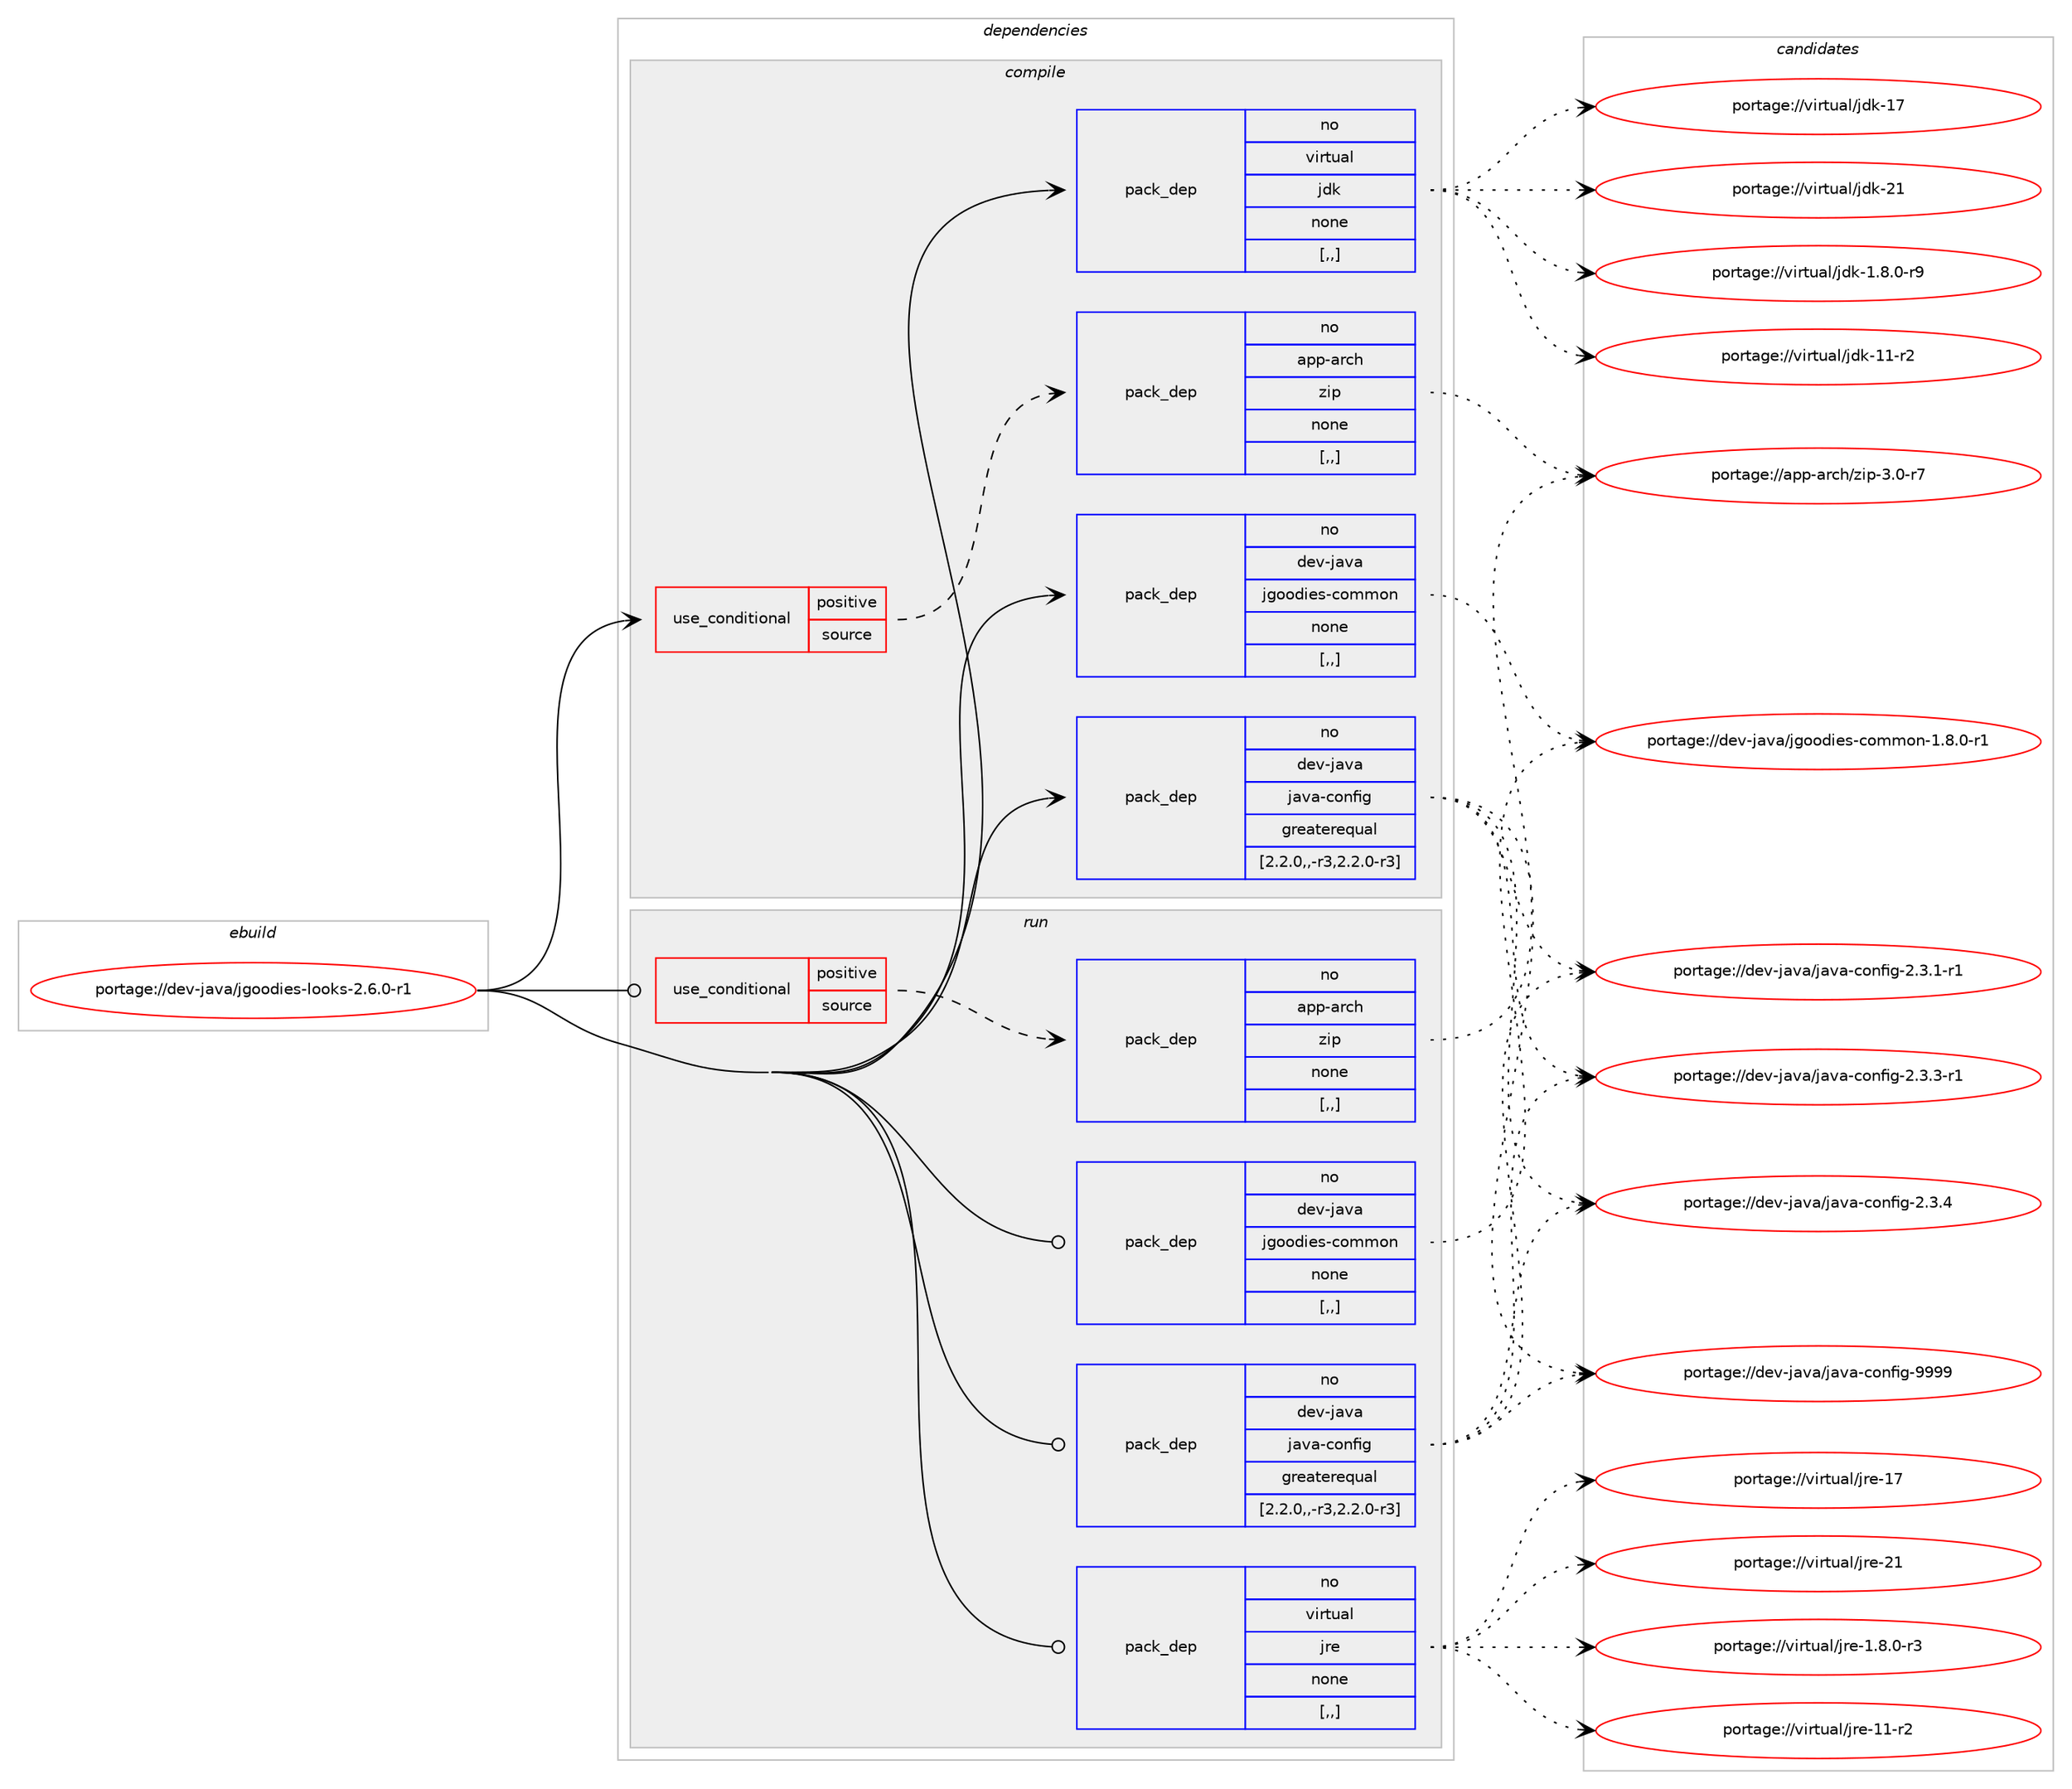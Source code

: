 digraph prolog {

# *************
# Graph options
# *************

newrank=true;
concentrate=true;
compound=true;
graph [rankdir=LR,fontname=Helvetica,fontsize=10,ranksep=1.5];#, ranksep=2.5, nodesep=0.2];
edge  [arrowhead=vee];
node  [fontname=Helvetica,fontsize=10];

# **********
# The ebuild
# **********

subgraph cluster_leftcol {
color=gray;
rank=same;
label=<<i>ebuild</i>>;
id [label="portage://dev-java/jgoodies-looks-2.6.0-r1", color=red, width=4, href="../dev-java/jgoodies-looks-2.6.0-r1.svg"];
}

# ****************
# The dependencies
# ****************

subgraph cluster_midcol {
color=gray;
label=<<i>dependencies</i>>;
subgraph cluster_compile {
fillcolor="#eeeeee";
style=filled;
label=<<i>compile</i>>;
subgraph cond21417 {
dependency92961 [label=<<TABLE BORDER="0" CELLBORDER="1" CELLSPACING="0" CELLPADDING="4"><TR><TD ROWSPAN="3" CELLPADDING="10">use_conditional</TD></TR><TR><TD>positive</TD></TR><TR><TD>source</TD></TR></TABLE>>, shape=none, color=red];
subgraph pack70518 {
dependency92962 [label=<<TABLE BORDER="0" CELLBORDER="1" CELLSPACING="0" CELLPADDING="4" WIDTH="220"><TR><TD ROWSPAN="6" CELLPADDING="30">pack_dep</TD></TR><TR><TD WIDTH="110">no</TD></TR><TR><TD>app-arch</TD></TR><TR><TD>zip</TD></TR><TR><TD>none</TD></TR><TR><TD>[,,]</TD></TR></TABLE>>, shape=none, color=blue];
}
dependency92961:e -> dependency92962:w [weight=20,style="dashed",arrowhead="vee"];
}
id:e -> dependency92961:w [weight=20,style="solid",arrowhead="vee"];
subgraph pack70519 {
dependency92963 [label=<<TABLE BORDER="0" CELLBORDER="1" CELLSPACING="0" CELLPADDING="4" WIDTH="220"><TR><TD ROWSPAN="6" CELLPADDING="30">pack_dep</TD></TR><TR><TD WIDTH="110">no</TD></TR><TR><TD>dev-java</TD></TR><TR><TD>java-config</TD></TR><TR><TD>greaterequal</TD></TR><TR><TD>[2.2.0,,-r3,2.2.0-r3]</TD></TR></TABLE>>, shape=none, color=blue];
}
id:e -> dependency92963:w [weight=20,style="solid",arrowhead="vee"];
subgraph pack70520 {
dependency92964 [label=<<TABLE BORDER="0" CELLBORDER="1" CELLSPACING="0" CELLPADDING="4" WIDTH="220"><TR><TD ROWSPAN="6" CELLPADDING="30">pack_dep</TD></TR><TR><TD WIDTH="110">no</TD></TR><TR><TD>dev-java</TD></TR><TR><TD>jgoodies-common</TD></TR><TR><TD>none</TD></TR><TR><TD>[,,]</TD></TR></TABLE>>, shape=none, color=blue];
}
id:e -> dependency92964:w [weight=20,style="solid",arrowhead="vee"];
subgraph pack70521 {
dependency92965 [label=<<TABLE BORDER="0" CELLBORDER="1" CELLSPACING="0" CELLPADDING="4" WIDTH="220"><TR><TD ROWSPAN="6" CELLPADDING="30">pack_dep</TD></TR><TR><TD WIDTH="110">no</TD></TR><TR><TD>virtual</TD></TR><TR><TD>jdk</TD></TR><TR><TD>none</TD></TR><TR><TD>[,,]</TD></TR></TABLE>>, shape=none, color=blue];
}
id:e -> dependency92965:w [weight=20,style="solid",arrowhead="vee"];
}
subgraph cluster_compileandrun {
fillcolor="#eeeeee";
style=filled;
label=<<i>compile and run</i>>;
}
subgraph cluster_run {
fillcolor="#eeeeee";
style=filled;
label=<<i>run</i>>;
subgraph cond21418 {
dependency92966 [label=<<TABLE BORDER="0" CELLBORDER="1" CELLSPACING="0" CELLPADDING="4"><TR><TD ROWSPAN="3" CELLPADDING="10">use_conditional</TD></TR><TR><TD>positive</TD></TR><TR><TD>source</TD></TR></TABLE>>, shape=none, color=red];
subgraph pack70522 {
dependency92967 [label=<<TABLE BORDER="0" CELLBORDER="1" CELLSPACING="0" CELLPADDING="4" WIDTH="220"><TR><TD ROWSPAN="6" CELLPADDING="30">pack_dep</TD></TR><TR><TD WIDTH="110">no</TD></TR><TR><TD>app-arch</TD></TR><TR><TD>zip</TD></TR><TR><TD>none</TD></TR><TR><TD>[,,]</TD></TR></TABLE>>, shape=none, color=blue];
}
dependency92966:e -> dependency92967:w [weight=20,style="dashed",arrowhead="vee"];
}
id:e -> dependency92966:w [weight=20,style="solid",arrowhead="odot"];
subgraph pack70523 {
dependency92968 [label=<<TABLE BORDER="0" CELLBORDER="1" CELLSPACING="0" CELLPADDING="4" WIDTH="220"><TR><TD ROWSPAN="6" CELLPADDING="30">pack_dep</TD></TR><TR><TD WIDTH="110">no</TD></TR><TR><TD>dev-java</TD></TR><TR><TD>java-config</TD></TR><TR><TD>greaterequal</TD></TR><TR><TD>[2.2.0,,-r3,2.2.0-r3]</TD></TR></TABLE>>, shape=none, color=blue];
}
id:e -> dependency92968:w [weight=20,style="solid",arrowhead="odot"];
subgraph pack70524 {
dependency92969 [label=<<TABLE BORDER="0" CELLBORDER="1" CELLSPACING="0" CELLPADDING="4" WIDTH="220"><TR><TD ROWSPAN="6" CELLPADDING="30">pack_dep</TD></TR><TR><TD WIDTH="110">no</TD></TR><TR><TD>dev-java</TD></TR><TR><TD>jgoodies-common</TD></TR><TR><TD>none</TD></TR><TR><TD>[,,]</TD></TR></TABLE>>, shape=none, color=blue];
}
id:e -> dependency92969:w [weight=20,style="solid",arrowhead="odot"];
subgraph pack70525 {
dependency92970 [label=<<TABLE BORDER="0" CELLBORDER="1" CELLSPACING="0" CELLPADDING="4" WIDTH="220"><TR><TD ROWSPAN="6" CELLPADDING="30">pack_dep</TD></TR><TR><TD WIDTH="110">no</TD></TR><TR><TD>virtual</TD></TR><TR><TD>jre</TD></TR><TR><TD>none</TD></TR><TR><TD>[,,]</TD></TR></TABLE>>, shape=none, color=blue];
}
id:e -> dependency92970:w [weight=20,style="solid",arrowhead="odot"];
}
}

# **************
# The candidates
# **************

subgraph cluster_choices {
rank=same;
color=gray;
label=<<i>candidates</i>>;

subgraph choice70518 {
color=black;
nodesep=1;
choice9711211245971149910447122105112455146484511455 [label="portage://app-arch/zip-3.0-r7", color=red, width=4,href="../app-arch/zip-3.0-r7.svg"];
dependency92962:e -> choice9711211245971149910447122105112455146484511455:w [style=dotted,weight="100"];
}
subgraph choice70519 {
color=black;
nodesep=1;
choice10010111845106971189747106971189745991111101021051034550465146494511449 [label="portage://dev-java/java-config-2.3.1-r1", color=red, width=4,href="../dev-java/java-config-2.3.1-r1.svg"];
choice10010111845106971189747106971189745991111101021051034550465146514511449 [label="portage://dev-java/java-config-2.3.3-r1", color=red, width=4,href="../dev-java/java-config-2.3.3-r1.svg"];
choice1001011184510697118974710697118974599111110102105103455046514652 [label="portage://dev-java/java-config-2.3.4", color=red, width=4,href="../dev-java/java-config-2.3.4.svg"];
choice10010111845106971189747106971189745991111101021051034557575757 [label="portage://dev-java/java-config-9999", color=red, width=4,href="../dev-java/java-config-9999.svg"];
dependency92963:e -> choice10010111845106971189747106971189745991111101021051034550465146494511449:w [style=dotted,weight="100"];
dependency92963:e -> choice10010111845106971189747106971189745991111101021051034550465146514511449:w [style=dotted,weight="100"];
dependency92963:e -> choice1001011184510697118974710697118974599111110102105103455046514652:w [style=dotted,weight="100"];
dependency92963:e -> choice10010111845106971189747106971189745991111101021051034557575757:w [style=dotted,weight="100"];
}
subgraph choice70520 {
color=black;
nodesep=1;
choice1001011184510697118974710610311111110010510111545991111091091111104549465646484511449 [label="portage://dev-java/jgoodies-common-1.8.0-r1", color=red, width=4,href="../dev-java/jgoodies-common-1.8.0-r1.svg"];
dependency92964:e -> choice1001011184510697118974710610311111110010510111545991111091091111104549465646484511449:w [style=dotted,weight="100"];
}
subgraph choice70521 {
color=black;
nodesep=1;
choice11810511411611797108471061001074549465646484511457 [label="portage://virtual/jdk-1.8.0-r9", color=red, width=4,href="../virtual/jdk-1.8.0-r9.svg"];
choice11810511411611797108471061001074549494511450 [label="portage://virtual/jdk-11-r2", color=red, width=4,href="../virtual/jdk-11-r2.svg"];
choice1181051141161179710847106100107454955 [label="portage://virtual/jdk-17", color=red, width=4,href="../virtual/jdk-17.svg"];
choice1181051141161179710847106100107455049 [label="portage://virtual/jdk-21", color=red, width=4,href="../virtual/jdk-21.svg"];
dependency92965:e -> choice11810511411611797108471061001074549465646484511457:w [style=dotted,weight="100"];
dependency92965:e -> choice11810511411611797108471061001074549494511450:w [style=dotted,weight="100"];
dependency92965:e -> choice1181051141161179710847106100107454955:w [style=dotted,weight="100"];
dependency92965:e -> choice1181051141161179710847106100107455049:w [style=dotted,weight="100"];
}
subgraph choice70522 {
color=black;
nodesep=1;
choice9711211245971149910447122105112455146484511455 [label="portage://app-arch/zip-3.0-r7", color=red, width=4,href="../app-arch/zip-3.0-r7.svg"];
dependency92967:e -> choice9711211245971149910447122105112455146484511455:w [style=dotted,weight="100"];
}
subgraph choice70523 {
color=black;
nodesep=1;
choice10010111845106971189747106971189745991111101021051034550465146494511449 [label="portage://dev-java/java-config-2.3.1-r1", color=red, width=4,href="../dev-java/java-config-2.3.1-r1.svg"];
choice10010111845106971189747106971189745991111101021051034550465146514511449 [label="portage://dev-java/java-config-2.3.3-r1", color=red, width=4,href="../dev-java/java-config-2.3.3-r1.svg"];
choice1001011184510697118974710697118974599111110102105103455046514652 [label="portage://dev-java/java-config-2.3.4", color=red, width=4,href="../dev-java/java-config-2.3.4.svg"];
choice10010111845106971189747106971189745991111101021051034557575757 [label="portage://dev-java/java-config-9999", color=red, width=4,href="../dev-java/java-config-9999.svg"];
dependency92968:e -> choice10010111845106971189747106971189745991111101021051034550465146494511449:w [style=dotted,weight="100"];
dependency92968:e -> choice10010111845106971189747106971189745991111101021051034550465146514511449:w [style=dotted,weight="100"];
dependency92968:e -> choice1001011184510697118974710697118974599111110102105103455046514652:w [style=dotted,weight="100"];
dependency92968:e -> choice10010111845106971189747106971189745991111101021051034557575757:w [style=dotted,weight="100"];
}
subgraph choice70524 {
color=black;
nodesep=1;
choice1001011184510697118974710610311111110010510111545991111091091111104549465646484511449 [label="portage://dev-java/jgoodies-common-1.8.0-r1", color=red, width=4,href="../dev-java/jgoodies-common-1.8.0-r1.svg"];
dependency92969:e -> choice1001011184510697118974710610311111110010510111545991111091091111104549465646484511449:w [style=dotted,weight="100"];
}
subgraph choice70525 {
color=black;
nodesep=1;
choice11810511411611797108471061141014549465646484511451 [label="portage://virtual/jre-1.8.0-r3", color=red, width=4,href="../virtual/jre-1.8.0-r3.svg"];
choice11810511411611797108471061141014549494511450 [label="portage://virtual/jre-11-r2", color=red, width=4,href="../virtual/jre-11-r2.svg"];
choice1181051141161179710847106114101454955 [label="portage://virtual/jre-17", color=red, width=4,href="../virtual/jre-17.svg"];
choice1181051141161179710847106114101455049 [label="portage://virtual/jre-21", color=red, width=4,href="../virtual/jre-21.svg"];
dependency92970:e -> choice11810511411611797108471061141014549465646484511451:w [style=dotted,weight="100"];
dependency92970:e -> choice11810511411611797108471061141014549494511450:w [style=dotted,weight="100"];
dependency92970:e -> choice1181051141161179710847106114101454955:w [style=dotted,weight="100"];
dependency92970:e -> choice1181051141161179710847106114101455049:w [style=dotted,weight="100"];
}
}

}
